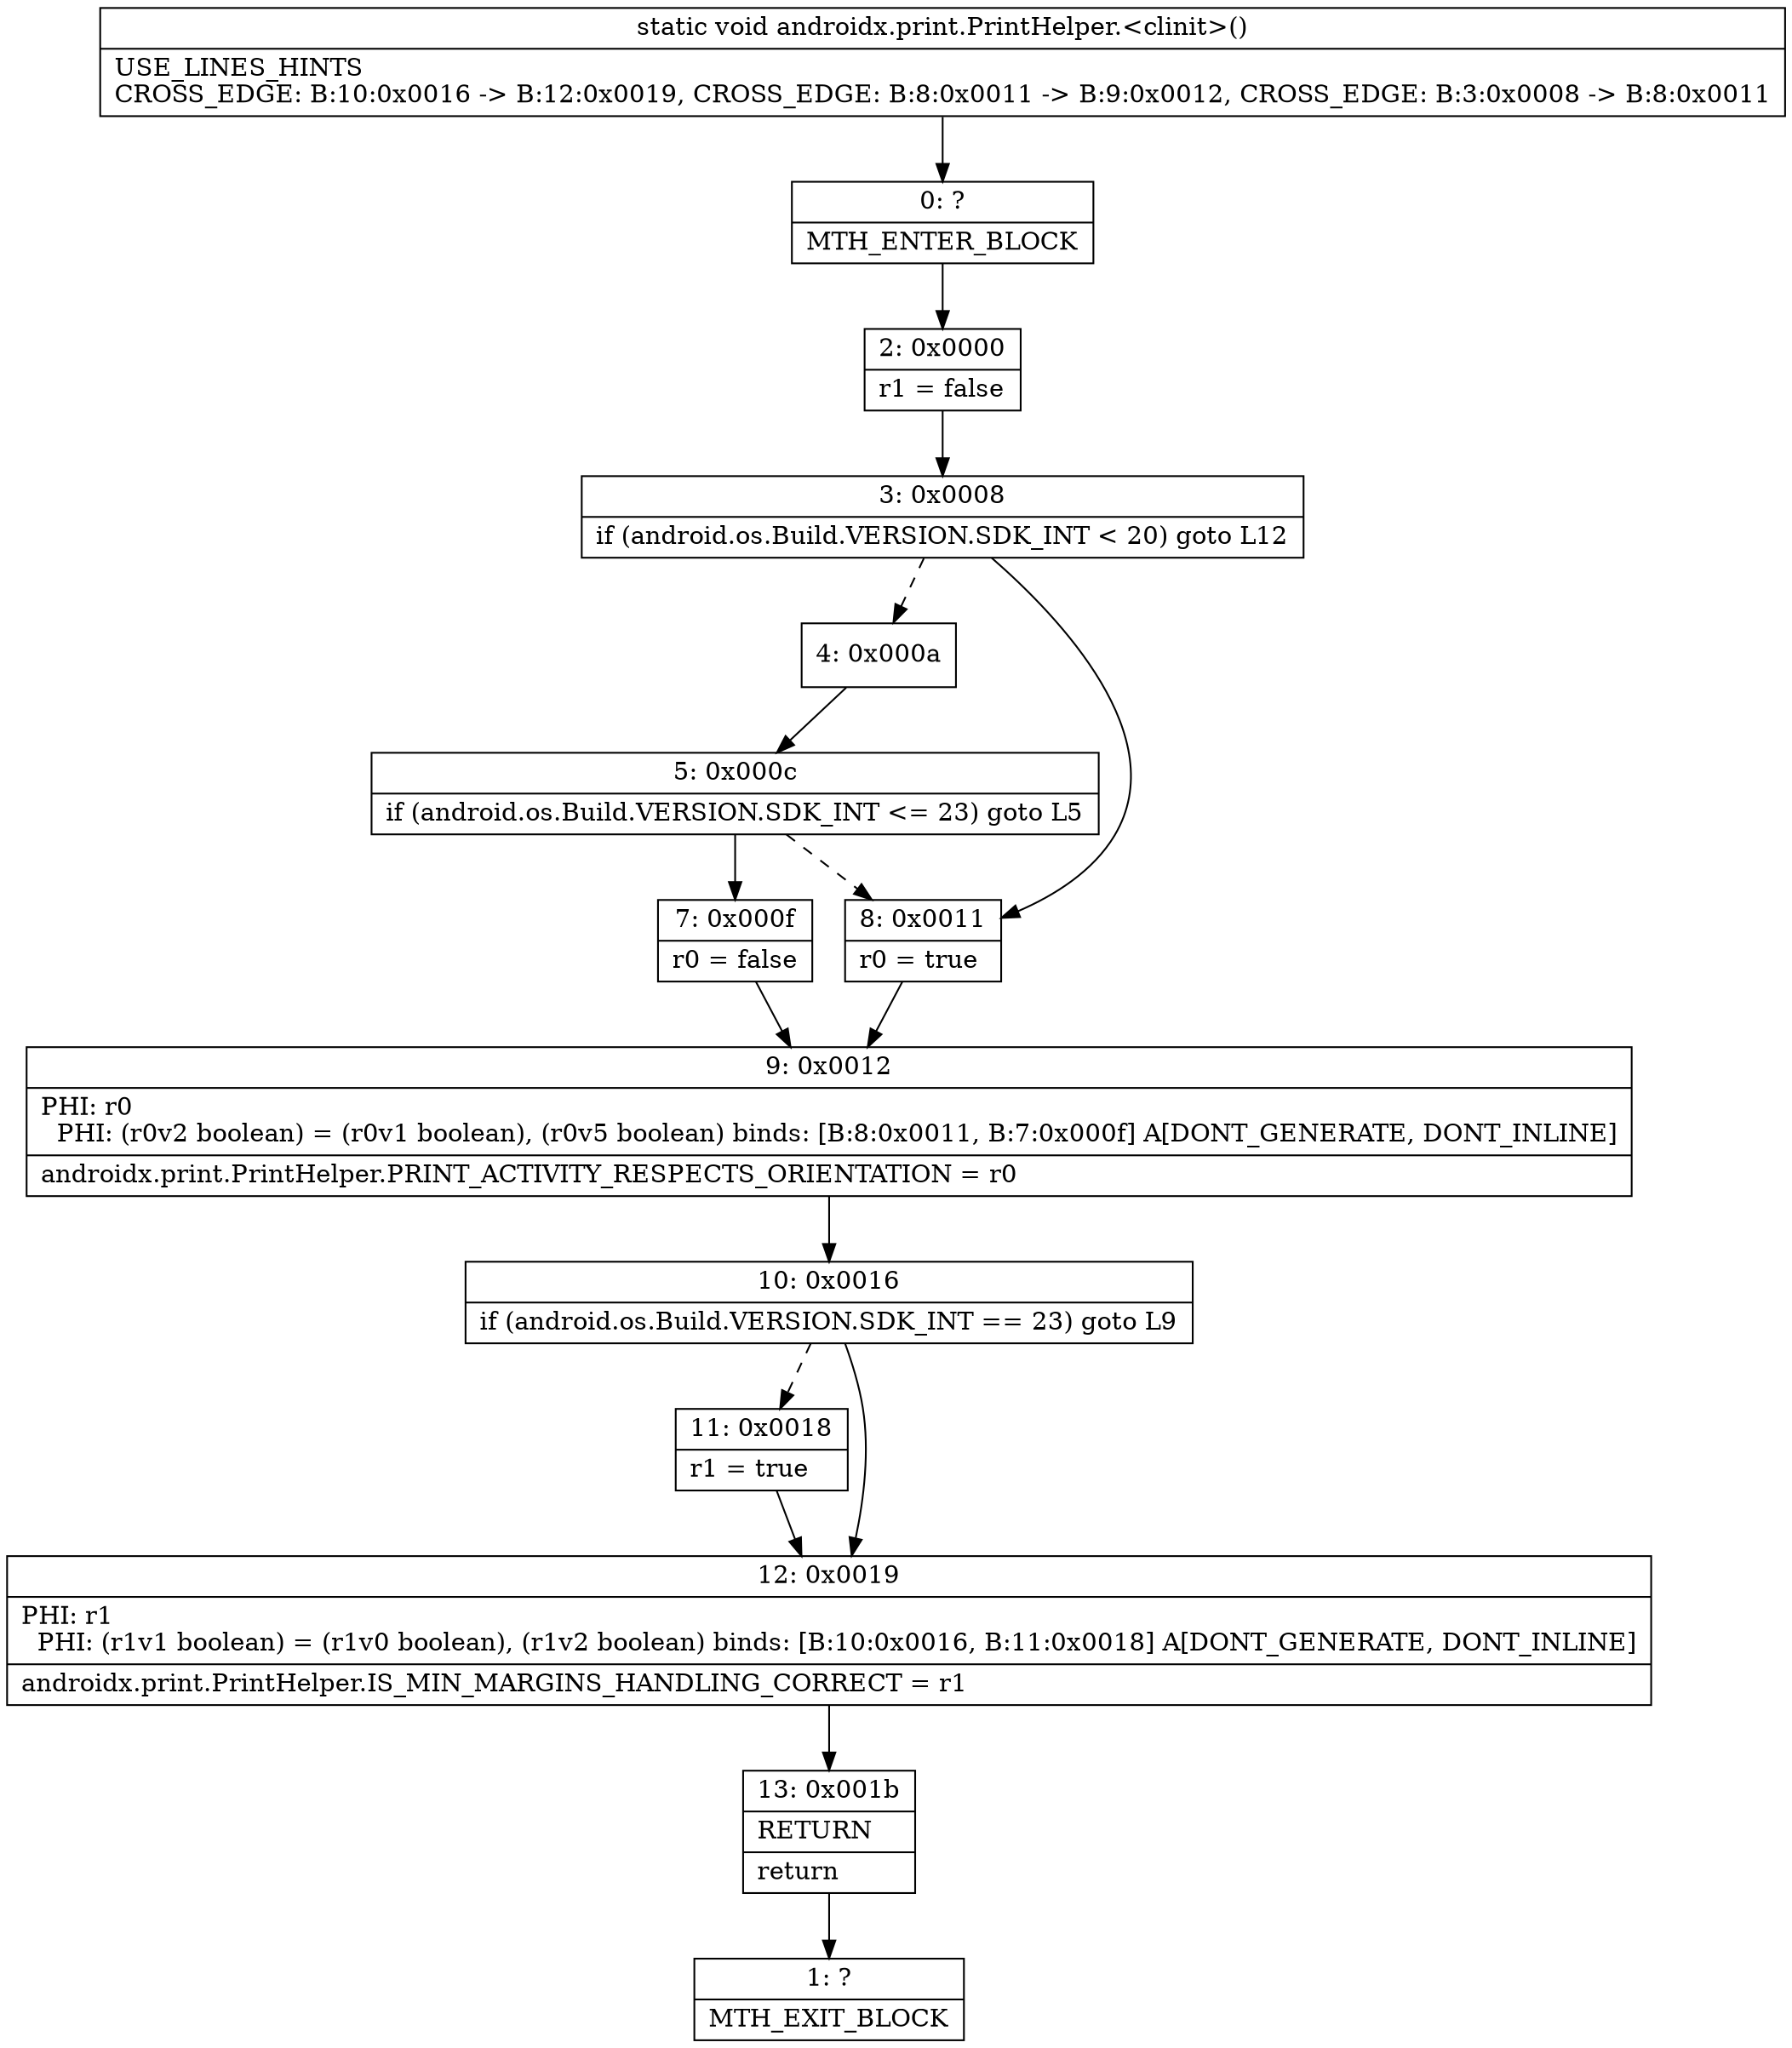 digraph "CFG forandroidx.print.PrintHelper.\<clinit\>()V" {
Node_0 [shape=record,label="{0\:\ ?|MTH_ENTER_BLOCK\l}"];
Node_2 [shape=record,label="{2\:\ 0x0000|r1 = false\l}"];
Node_3 [shape=record,label="{3\:\ 0x0008|if (android.os.Build.VERSION.SDK_INT \< 20) goto L12\l}"];
Node_4 [shape=record,label="{4\:\ 0x000a}"];
Node_5 [shape=record,label="{5\:\ 0x000c|if (android.os.Build.VERSION.SDK_INT \<= 23) goto L5\l}"];
Node_7 [shape=record,label="{7\:\ 0x000f|r0 = false\l}"];
Node_9 [shape=record,label="{9\:\ 0x0012|PHI: r0 \l  PHI: (r0v2 boolean) = (r0v1 boolean), (r0v5 boolean) binds: [B:8:0x0011, B:7:0x000f] A[DONT_GENERATE, DONT_INLINE]\l|androidx.print.PrintHelper.PRINT_ACTIVITY_RESPECTS_ORIENTATION = r0\l}"];
Node_10 [shape=record,label="{10\:\ 0x0016|if (android.os.Build.VERSION.SDK_INT == 23) goto L9\l}"];
Node_11 [shape=record,label="{11\:\ 0x0018|r1 = true\l}"];
Node_12 [shape=record,label="{12\:\ 0x0019|PHI: r1 \l  PHI: (r1v1 boolean) = (r1v0 boolean), (r1v2 boolean) binds: [B:10:0x0016, B:11:0x0018] A[DONT_GENERATE, DONT_INLINE]\l|androidx.print.PrintHelper.IS_MIN_MARGINS_HANDLING_CORRECT = r1\l}"];
Node_13 [shape=record,label="{13\:\ 0x001b|RETURN\l|return\l}"];
Node_1 [shape=record,label="{1\:\ ?|MTH_EXIT_BLOCK\l}"];
Node_8 [shape=record,label="{8\:\ 0x0011|r0 = true\l}"];
MethodNode[shape=record,label="{static void androidx.print.PrintHelper.\<clinit\>()  | USE_LINES_HINTS\lCROSS_EDGE: B:10:0x0016 \-\> B:12:0x0019, CROSS_EDGE: B:8:0x0011 \-\> B:9:0x0012, CROSS_EDGE: B:3:0x0008 \-\> B:8:0x0011\l}"];
MethodNode -> Node_0;Node_0 -> Node_2;
Node_2 -> Node_3;
Node_3 -> Node_4[style=dashed];
Node_3 -> Node_8;
Node_4 -> Node_5;
Node_5 -> Node_7;
Node_5 -> Node_8[style=dashed];
Node_7 -> Node_9;
Node_9 -> Node_10;
Node_10 -> Node_11[style=dashed];
Node_10 -> Node_12;
Node_11 -> Node_12;
Node_12 -> Node_13;
Node_13 -> Node_1;
Node_8 -> Node_9;
}

